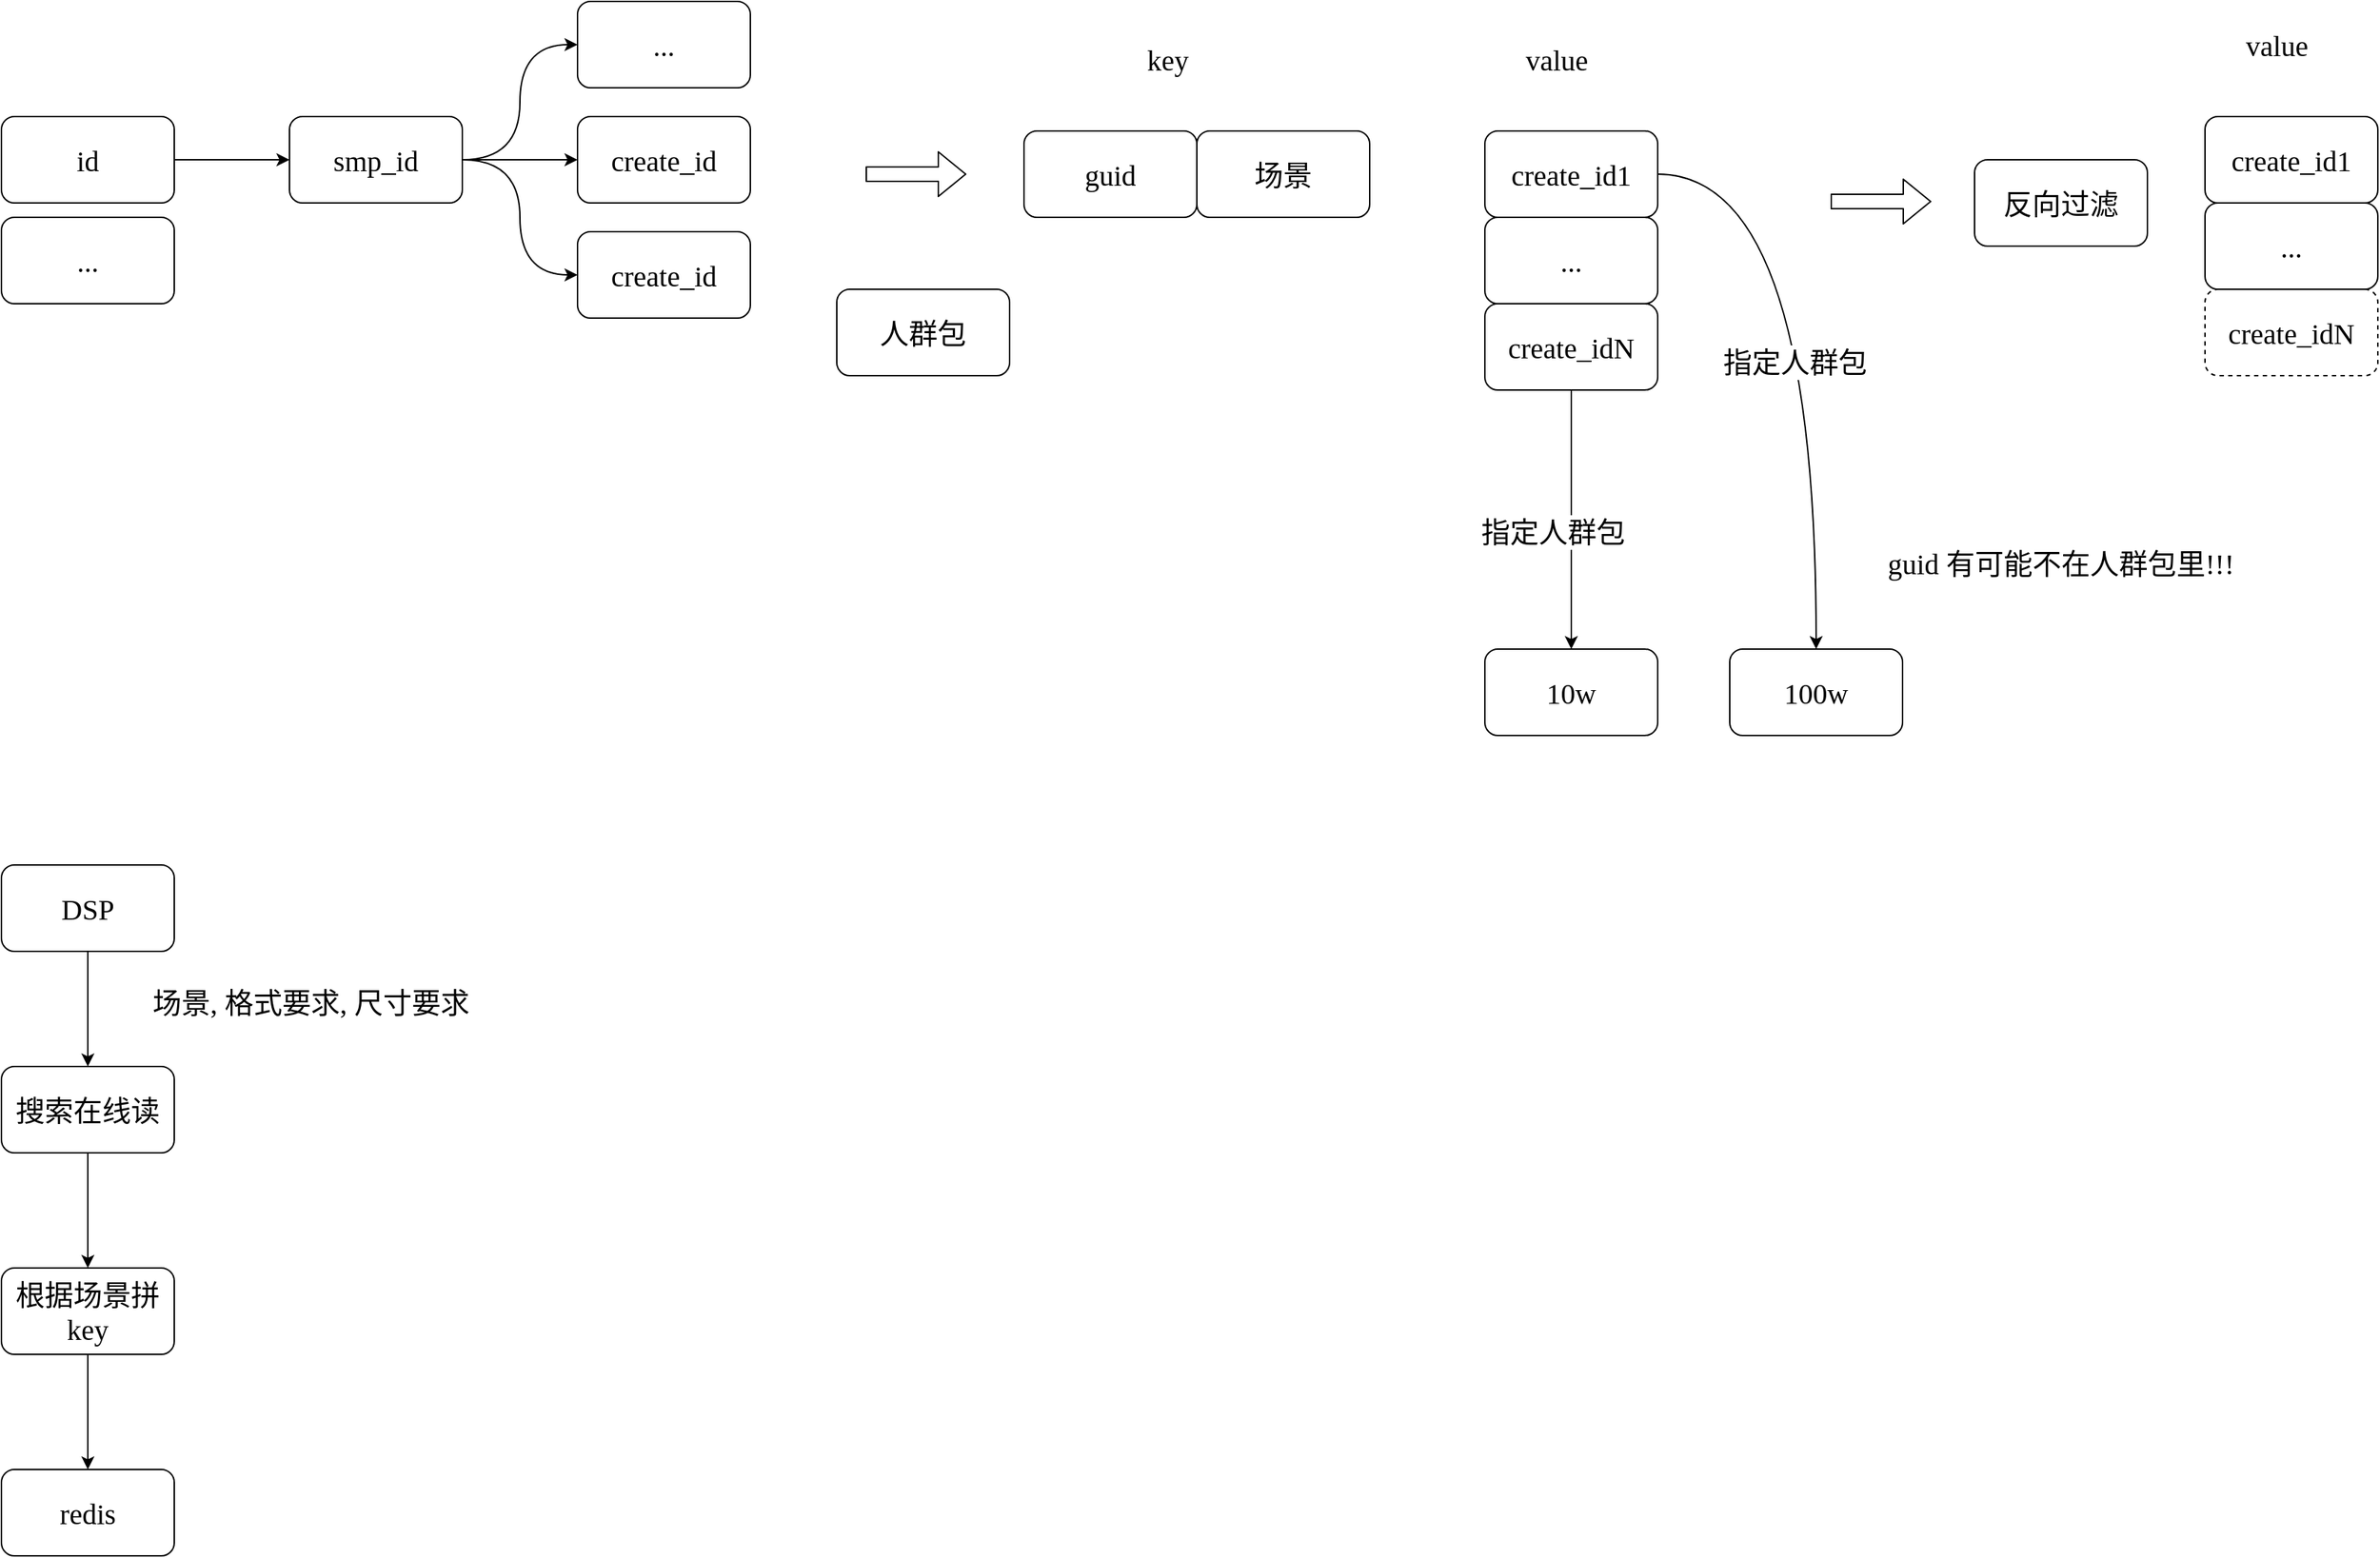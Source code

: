 <mxfile version="14.2.4" type="github">
  <diagram id="YBlJNqYZdvzph8bBGXMZ" name="Page-1">
    <mxGraphModel dx="1183" dy="1770" grid="1" gridSize="10" guides="1" tooltips="1" connect="1" arrows="1" fold="1" page="1" pageScale="1" pageWidth="827" pageHeight="1169" math="0" shadow="0">
      <root>
        <mxCell id="0" />
        <mxCell id="1" parent="0" />
        <mxCell id="h-Pb_J9GBKjilBM9zjWG-3" value="" style="edgeStyle=orthogonalEdgeStyle;rounded=0;orthogonalLoop=1;jettySize=auto;html=1;curved=1;" edge="1" parent="1" source="h-Pb_J9GBKjilBM9zjWG-1" target="h-Pb_J9GBKjilBM9zjWG-2">
          <mxGeometry relative="1" as="geometry" />
        </mxCell>
        <mxCell id="h-Pb_J9GBKjilBM9zjWG-1" value="&lt;span style=&quot;font-weight: normal&quot;&gt;id&lt;/span&gt;" style="rounded=1;whiteSpace=wrap;html=1;fontFamily=Comic Sans MS;fontStyle=1;fontSize=20;" vertex="1" parent="1">
          <mxGeometry x="240" y="-80" width="120" height="60" as="geometry" />
        </mxCell>
        <mxCell id="h-Pb_J9GBKjilBM9zjWG-7" value="" style="edgeStyle=orthogonalEdgeStyle;rounded=0;orthogonalLoop=1;jettySize=auto;html=1;fontFamily=Comic Sans MS;fontSize=20;curved=1;" edge="1" parent="1" source="h-Pb_J9GBKjilBM9zjWG-2" target="h-Pb_J9GBKjilBM9zjWG-6">
          <mxGeometry relative="1" as="geometry" />
        </mxCell>
        <mxCell id="h-Pb_J9GBKjilBM9zjWG-9" style="edgeStyle=orthogonalEdgeStyle;rounded=0;orthogonalLoop=1;jettySize=auto;html=1;exitX=1;exitY=0.5;exitDx=0;exitDy=0;entryX=0;entryY=0.5;entryDx=0;entryDy=0;fontFamily=Comic Sans MS;fontSize=20;curved=1;" edge="1" parent="1" source="h-Pb_J9GBKjilBM9zjWG-2" target="h-Pb_J9GBKjilBM9zjWG-8">
          <mxGeometry relative="1" as="geometry" />
        </mxCell>
        <mxCell id="h-Pb_J9GBKjilBM9zjWG-11" style="edgeStyle=orthogonalEdgeStyle;curved=1;rounded=0;orthogonalLoop=1;jettySize=auto;html=1;exitX=1;exitY=0.5;exitDx=0;exitDy=0;entryX=0;entryY=0.5;entryDx=0;entryDy=0;fontFamily=Comic Sans MS;fontSize=20;" edge="1" parent="1" source="h-Pb_J9GBKjilBM9zjWG-2" target="h-Pb_J9GBKjilBM9zjWG-10">
          <mxGeometry relative="1" as="geometry" />
        </mxCell>
        <mxCell id="h-Pb_J9GBKjilBM9zjWG-2" value="&lt;span style=&quot;font-size: 20px ; font-weight: normal&quot;&gt;smp_id&lt;/span&gt;" style="whiteSpace=wrap;html=1;rounded=1;fontFamily=Comic Sans MS;fontSize=20;align=center;fontStyle=1" vertex="1" parent="1">
          <mxGeometry x="440" y="-80" width="120" height="60" as="geometry" />
        </mxCell>
        <mxCell id="h-Pb_J9GBKjilBM9zjWG-6" value="&lt;span style=&quot;font-size: 20px ; font-weight: normal&quot;&gt;create_id&lt;br&gt;&lt;/span&gt;" style="whiteSpace=wrap;html=1;rounded=1;fontFamily=Comic Sans MS;fontSize=20;align=center;fontStyle=1" vertex="1" parent="1">
          <mxGeometry x="640" y="-80" width="120" height="60" as="geometry" />
        </mxCell>
        <mxCell id="h-Pb_J9GBKjilBM9zjWG-8" value="&lt;span style=&quot;font-size: 20px ; font-weight: normal&quot;&gt;create_id&lt;br&gt;&lt;/span&gt;" style="whiteSpace=wrap;html=1;rounded=1;fontFamily=Comic Sans MS;fontSize=20;align=center;fontStyle=1" vertex="1" parent="1">
          <mxGeometry x="640" width="120" height="60" as="geometry" />
        </mxCell>
        <mxCell id="h-Pb_J9GBKjilBM9zjWG-10" value="&lt;span style=&quot;font-size: 20px ; font-weight: normal&quot;&gt;...&lt;br&gt;&lt;/span&gt;" style="whiteSpace=wrap;html=1;rounded=1;fontFamily=Comic Sans MS;fontSize=20;align=center;fontStyle=1" vertex="1" parent="1">
          <mxGeometry x="640" y="-160" width="120" height="60" as="geometry" />
        </mxCell>
        <mxCell id="h-Pb_J9GBKjilBM9zjWG-14" value="" style="edgeStyle=orthogonalEdgeStyle;curved=1;rounded=0;orthogonalLoop=1;jettySize=auto;html=1;fontFamily=Comic Sans MS;fontSize=20;" edge="1" parent="1" source="h-Pb_J9GBKjilBM9zjWG-12" target="h-Pb_J9GBKjilBM9zjWG-13">
          <mxGeometry relative="1" as="geometry" />
        </mxCell>
        <mxCell id="h-Pb_J9GBKjilBM9zjWG-12" value="DSP" style="rounded=1;whiteSpace=wrap;html=1;fontFamily=Comic Sans MS;fontSize=20;align=center;" vertex="1" parent="1">
          <mxGeometry x="240" y="440" width="120" height="60" as="geometry" />
        </mxCell>
        <mxCell id="h-Pb_J9GBKjilBM9zjWG-26" value="" style="edgeStyle=orthogonalEdgeStyle;curved=1;rounded=0;orthogonalLoop=1;jettySize=auto;html=1;fontFamily=Comic Sans MS;fontSize=20;" edge="1" parent="1" source="h-Pb_J9GBKjilBM9zjWG-13" target="h-Pb_J9GBKjilBM9zjWG-25">
          <mxGeometry relative="1" as="geometry" />
        </mxCell>
        <mxCell id="h-Pb_J9GBKjilBM9zjWG-13" value="搜索在线读" style="rounded=1;whiteSpace=wrap;html=1;fontFamily=Comic Sans MS;fontSize=20;align=center;" vertex="1" parent="1">
          <mxGeometry x="240" y="580" width="120" height="60" as="geometry" />
        </mxCell>
        <mxCell id="h-Pb_J9GBKjilBM9zjWG-15" value="场景, 格式要求, 尺寸要求" style="text;html=1;strokeColor=none;fillColor=none;align=center;verticalAlign=middle;whiteSpace=wrap;rounded=0;fontFamily=Comic Sans MS;fontSize=20;" vertex="1" parent="1">
          <mxGeometry x="320" y="520" width="270" height="30" as="geometry" />
        </mxCell>
        <mxCell id="h-Pb_J9GBKjilBM9zjWG-16" value="" style="shape=flexArrow;endArrow=classic;html=1;fontFamily=Comic Sans MS;fontSize=20;" edge="1" parent="1">
          <mxGeometry width="50" height="50" relative="1" as="geometry">
            <mxPoint x="840" y="-40" as="sourcePoint" />
            <mxPoint x="910" y="-40" as="targetPoint" />
          </mxGeometry>
        </mxCell>
        <mxCell id="h-Pb_J9GBKjilBM9zjWG-17" value="&lt;span style=&quot;font-weight: 400&quot;&gt;...&lt;/span&gt;" style="rounded=1;whiteSpace=wrap;html=1;fontFamily=Comic Sans MS;fontStyle=1;fontSize=20;" vertex="1" parent="1">
          <mxGeometry x="240" y="-10" width="120" height="60" as="geometry" />
        </mxCell>
        <mxCell id="h-Pb_J9GBKjilBM9zjWG-18" value="&lt;span style=&quot;font-weight: normal&quot;&gt;guid&lt;/span&gt;" style="rounded=1;whiteSpace=wrap;html=1;fontFamily=Comic Sans MS;fontStyle=1;fontSize=20;" vertex="1" parent="1">
          <mxGeometry x="950" y="-70" width="120" height="60" as="geometry" />
        </mxCell>
        <mxCell id="h-Pb_J9GBKjilBM9zjWG-19" value="&lt;span style=&quot;font-weight: normal&quot;&gt;场景&lt;/span&gt;" style="rounded=1;whiteSpace=wrap;html=1;fontFamily=Comic Sans MS;fontStyle=1;fontSize=20;" vertex="1" parent="1">
          <mxGeometry x="1070" y="-70" width="120" height="60" as="geometry" />
        </mxCell>
        <mxCell id="h-Pb_J9GBKjilBM9zjWG-20" value="key" style="text;html=1;strokeColor=none;fillColor=none;align=center;verticalAlign=middle;whiteSpace=wrap;rounded=0;fontFamily=Comic Sans MS;fontSize=20;" vertex="1" parent="1">
          <mxGeometry x="1030" y="-130" width="40" height="20" as="geometry" />
        </mxCell>
        <mxCell id="h-Pb_J9GBKjilBM9zjWG-21" value="value" style="text;html=1;strokeColor=none;fillColor=none;align=center;verticalAlign=middle;whiteSpace=wrap;rounded=0;fontFamily=Comic Sans MS;fontSize=20;" vertex="1" parent="1">
          <mxGeometry x="1300" y="-130" width="40" height="20" as="geometry" />
        </mxCell>
        <mxCell id="h-Pb_J9GBKjilBM9zjWG-34" style="edgeStyle=orthogonalEdgeStyle;curved=1;rounded=0;orthogonalLoop=1;jettySize=auto;html=1;exitX=1;exitY=0.5;exitDx=0;exitDy=0;fontFamily=Comic Sans MS;fontSize=20;" edge="1" parent="1" source="h-Pb_J9GBKjilBM9zjWG-23" target="h-Pb_J9GBKjilBM9zjWG-33">
          <mxGeometry relative="1" as="geometry" />
        </mxCell>
        <mxCell id="h-Pb_J9GBKjilBM9zjWG-35" value="指定人群包" style="edgeLabel;html=1;align=center;verticalAlign=middle;resizable=0;points=[];fontSize=20;fontFamily=Comic Sans MS;" vertex="1" connectable="0" parent="h-Pb_J9GBKjilBM9zjWG-34">
          <mxGeometry x="0.091" y="-15" relative="1" as="geometry">
            <mxPoint as="offset" />
          </mxGeometry>
        </mxCell>
        <mxCell id="h-Pb_J9GBKjilBM9zjWG-23" value="&lt;span style=&quot;font-size: 20px ; font-weight: normal&quot;&gt;create_id1&lt;br&gt;&lt;/span&gt;" style="whiteSpace=wrap;html=1;rounded=1;fontFamily=Comic Sans MS;fontSize=20;align=center;fontStyle=1" vertex="1" parent="1">
          <mxGeometry x="1270" y="-70" width="120" height="60" as="geometry" />
        </mxCell>
        <mxCell id="h-Pb_J9GBKjilBM9zjWG-30" style="edgeStyle=orthogonalEdgeStyle;curved=1;rounded=0;orthogonalLoop=1;jettySize=auto;html=1;exitX=0.5;exitY=1;exitDx=0;exitDy=0;fontFamily=Comic Sans MS;fontSize=20;" edge="1" parent="1" source="h-Pb_J9GBKjilBM9zjWG-24">
          <mxGeometry relative="1" as="geometry">
            <mxPoint x="1330" y="290" as="targetPoint" />
          </mxGeometry>
        </mxCell>
        <mxCell id="h-Pb_J9GBKjilBM9zjWG-31" value="指定人群包" style="edgeLabel;html=1;align=center;verticalAlign=middle;resizable=0;points=[];fontSize=20;fontFamily=Comic Sans MS;" vertex="1" connectable="0" parent="h-Pb_J9GBKjilBM9zjWG-30">
          <mxGeometry x="0.092" y="-14" relative="1" as="geometry">
            <mxPoint as="offset" />
          </mxGeometry>
        </mxCell>
        <mxCell id="h-Pb_J9GBKjilBM9zjWG-24" value="&lt;span style=&quot;font-weight: 400&quot;&gt;create_idN&lt;/span&gt;&lt;span style=&quot;font-size: 20px ; font-weight: normal&quot;&gt;&lt;br&gt;&lt;/span&gt;" style="whiteSpace=wrap;html=1;rounded=1;fontFamily=Comic Sans MS;fontSize=20;align=center;fontStyle=1" vertex="1" parent="1">
          <mxGeometry x="1270" y="50" width="120" height="60" as="geometry" />
        </mxCell>
        <mxCell id="h-Pb_J9GBKjilBM9zjWG-28" value="" style="edgeStyle=orthogonalEdgeStyle;curved=1;rounded=0;orthogonalLoop=1;jettySize=auto;html=1;fontFamily=Comic Sans MS;fontSize=20;" edge="1" parent="1" source="h-Pb_J9GBKjilBM9zjWG-25" target="h-Pb_J9GBKjilBM9zjWG-27">
          <mxGeometry relative="1" as="geometry" />
        </mxCell>
        <mxCell id="h-Pb_J9GBKjilBM9zjWG-25" value="根据场景拼key" style="rounded=1;whiteSpace=wrap;html=1;fontFamily=Comic Sans MS;fontSize=20;align=center;" vertex="1" parent="1">
          <mxGeometry x="240" y="720" width="120" height="60" as="geometry" />
        </mxCell>
        <mxCell id="h-Pb_J9GBKjilBM9zjWG-27" value="redis" style="rounded=1;whiteSpace=wrap;html=1;fontFamily=Comic Sans MS;fontSize=20;align=center;" vertex="1" parent="1">
          <mxGeometry x="240" y="860" width="120" height="60" as="geometry" />
        </mxCell>
        <mxCell id="h-Pb_J9GBKjilBM9zjWG-29" value="&lt;span style=&quot;font-size: 20px ; font-weight: normal&quot;&gt;...&lt;br&gt;&lt;/span&gt;" style="whiteSpace=wrap;html=1;rounded=1;fontFamily=Comic Sans MS;fontSize=20;align=center;fontStyle=1" vertex="1" parent="1">
          <mxGeometry x="1270" y="-10" width="120" height="60" as="geometry" />
        </mxCell>
        <mxCell id="h-Pb_J9GBKjilBM9zjWG-32" value="&lt;span style=&quot;font-weight: 400&quot;&gt;10w&lt;/span&gt;&lt;span style=&quot;font-size: 20px ; font-weight: normal&quot;&gt;&lt;br&gt;&lt;/span&gt;" style="whiteSpace=wrap;html=1;rounded=1;fontFamily=Comic Sans MS;fontSize=20;align=center;fontStyle=1" vertex="1" parent="1">
          <mxGeometry x="1270" y="290" width="120" height="60" as="geometry" />
        </mxCell>
        <mxCell id="h-Pb_J9GBKjilBM9zjWG-33" value="&lt;span style=&quot;font-weight: 400&quot;&gt;100w&lt;/span&gt;&lt;span style=&quot;font-size: 20px ; font-weight: normal&quot;&gt;&lt;br&gt;&lt;/span&gt;" style="whiteSpace=wrap;html=1;rounded=1;fontFamily=Comic Sans MS;fontSize=20;align=center;fontStyle=1" vertex="1" parent="1">
          <mxGeometry x="1440" y="290" width="120" height="60" as="geometry" />
        </mxCell>
        <mxCell id="h-Pb_J9GBKjilBM9zjWG-36" value="人群包" style="rounded=1;whiteSpace=wrap;html=1;fontFamily=Comic Sans MS;fontSize=20;align=center;" vertex="1" parent="1">
          <mxGeometry x="820" y="40" width="120" height="60" as="geometry" />
        </mxCell>
        <mxCell id="h-Pb_J9GBKjilBM9zjWG-37" value="" style="shape=flexArrow;endArrow=classic;html=1;fontFamily=Comic Sans MS;fontSize=20;" edge="1" parent="1">
          <mxGeometry width="50" height="50" relative="1" as="geometry">
            <mxPoint x="1510" y="-21" as="sourcePoint" />
            <mxPoint x="1580" y="-21" as="targetPoint" />
          </mxGeometry>
        </mxCell>
        <mxCell id="h-Pb_J9GBKjilBM9zjWG-38" value="&lt;span style=&quot;font-size: 20px ; font-weight: normal&quot;&gt;反向过滤&lt;br&gt;&lt;/span&gt;" style="whiteSpace=wrap;html=1;rounded=1;fontFamily=Comic Sans MS;fontSize=20;align=center;fontStyle=1" vertex="1" parent="1">
          <mxGeometry x="1610" y="-50" width="120" height="60" as="geometry" />
        </mxCell>
        <mxCell id="h-Pb_J9GBKjilBM9zjWG-43" value="value" style="text;html=1;strokeColor=none;fillColor=none;align=center;verticalAlign=middle;whiteSpace=wrap;rounded=0;fontFamily=Comic Sans MS;fontSize=20;" vertex="1" parent="1">
          <mxGeometry x="1800" y="-140" width="40" height="20" as="geometry" />
        </mxCell>
        <mxCell id="h-Pb_J9GBKjilBM9zjWG-44" value="&lt;span style=&quot;font-size: 20px ; font-weight: normal&quot;&gt;create_id1&lt;br&gt;&lt;/span&gt;" style="whiteSpace=wrap;html=1;rounded=1;fontFamily=Comic Sans MS;fontSize=20;align=center;fontStyle=1" vertex="1" parent="1">
          <mxGeometry x="1770" y="-80" width="120" height="60" as="geometry" />
        </mxCell>
        <mxCell id="h-Pb_J9GBKjilBM9zjWG-45" value="&lt;span style=&quot;font-weight: 400&quot;&gt;create_idN&lt;/span&gt;&lt;span style=&quot;font-size: 20px ; font-weight: normal&quot;&gt;&lt;br&gt;&lt;/span&gt;" style="whiteSpace=wrap;html=1;rounded=1;fontFamily=Comic Sans MS;fontSize=20;align=center;fontStyle=1;dashed=1;" vertex="1" parent="1">
          <mxGeometry x="1770" y="40" width="120" height="60" as="geometry" />
        </mxCell>
        <mxCell id="h-Pb_J9GBKjilBM9zjWG-46" value="&lt;span style=&quot;font-size: 20px ; font-weight: normal&quot;&gt;...&lt;br&gt;&lt;/span&gt;" style="whiteSpace=wrap;html=1;rounded=1;fontFamily=Comic Sans MS;fontSize=20;align=center;fontStyle=1" vertex="1" parent="1">
          <mxGeometry x="1770" y="-20" width="120" height="60" as="geometry" />
        </mxCell>
        <mxCell id="h-Pb_J9GBKjilBM9zjWG-47" value="guid 有可能不在人群包里!!!" style="text;html=1;strokeColor=none;fillColor=none;align=center;verticalAlign=middle;whiteSpace=wrap;rounded=0;dashed=1;fontFamily=Comic Sans MS;fontSize=20;" vertex="1" parent="1">
          <mxGeometry x="1545" y="220" width="250" height="20" as="geometry" />
        </mxCell>
      </root>
    </mxGraphModel>
  </diagram>
</mxfile>
